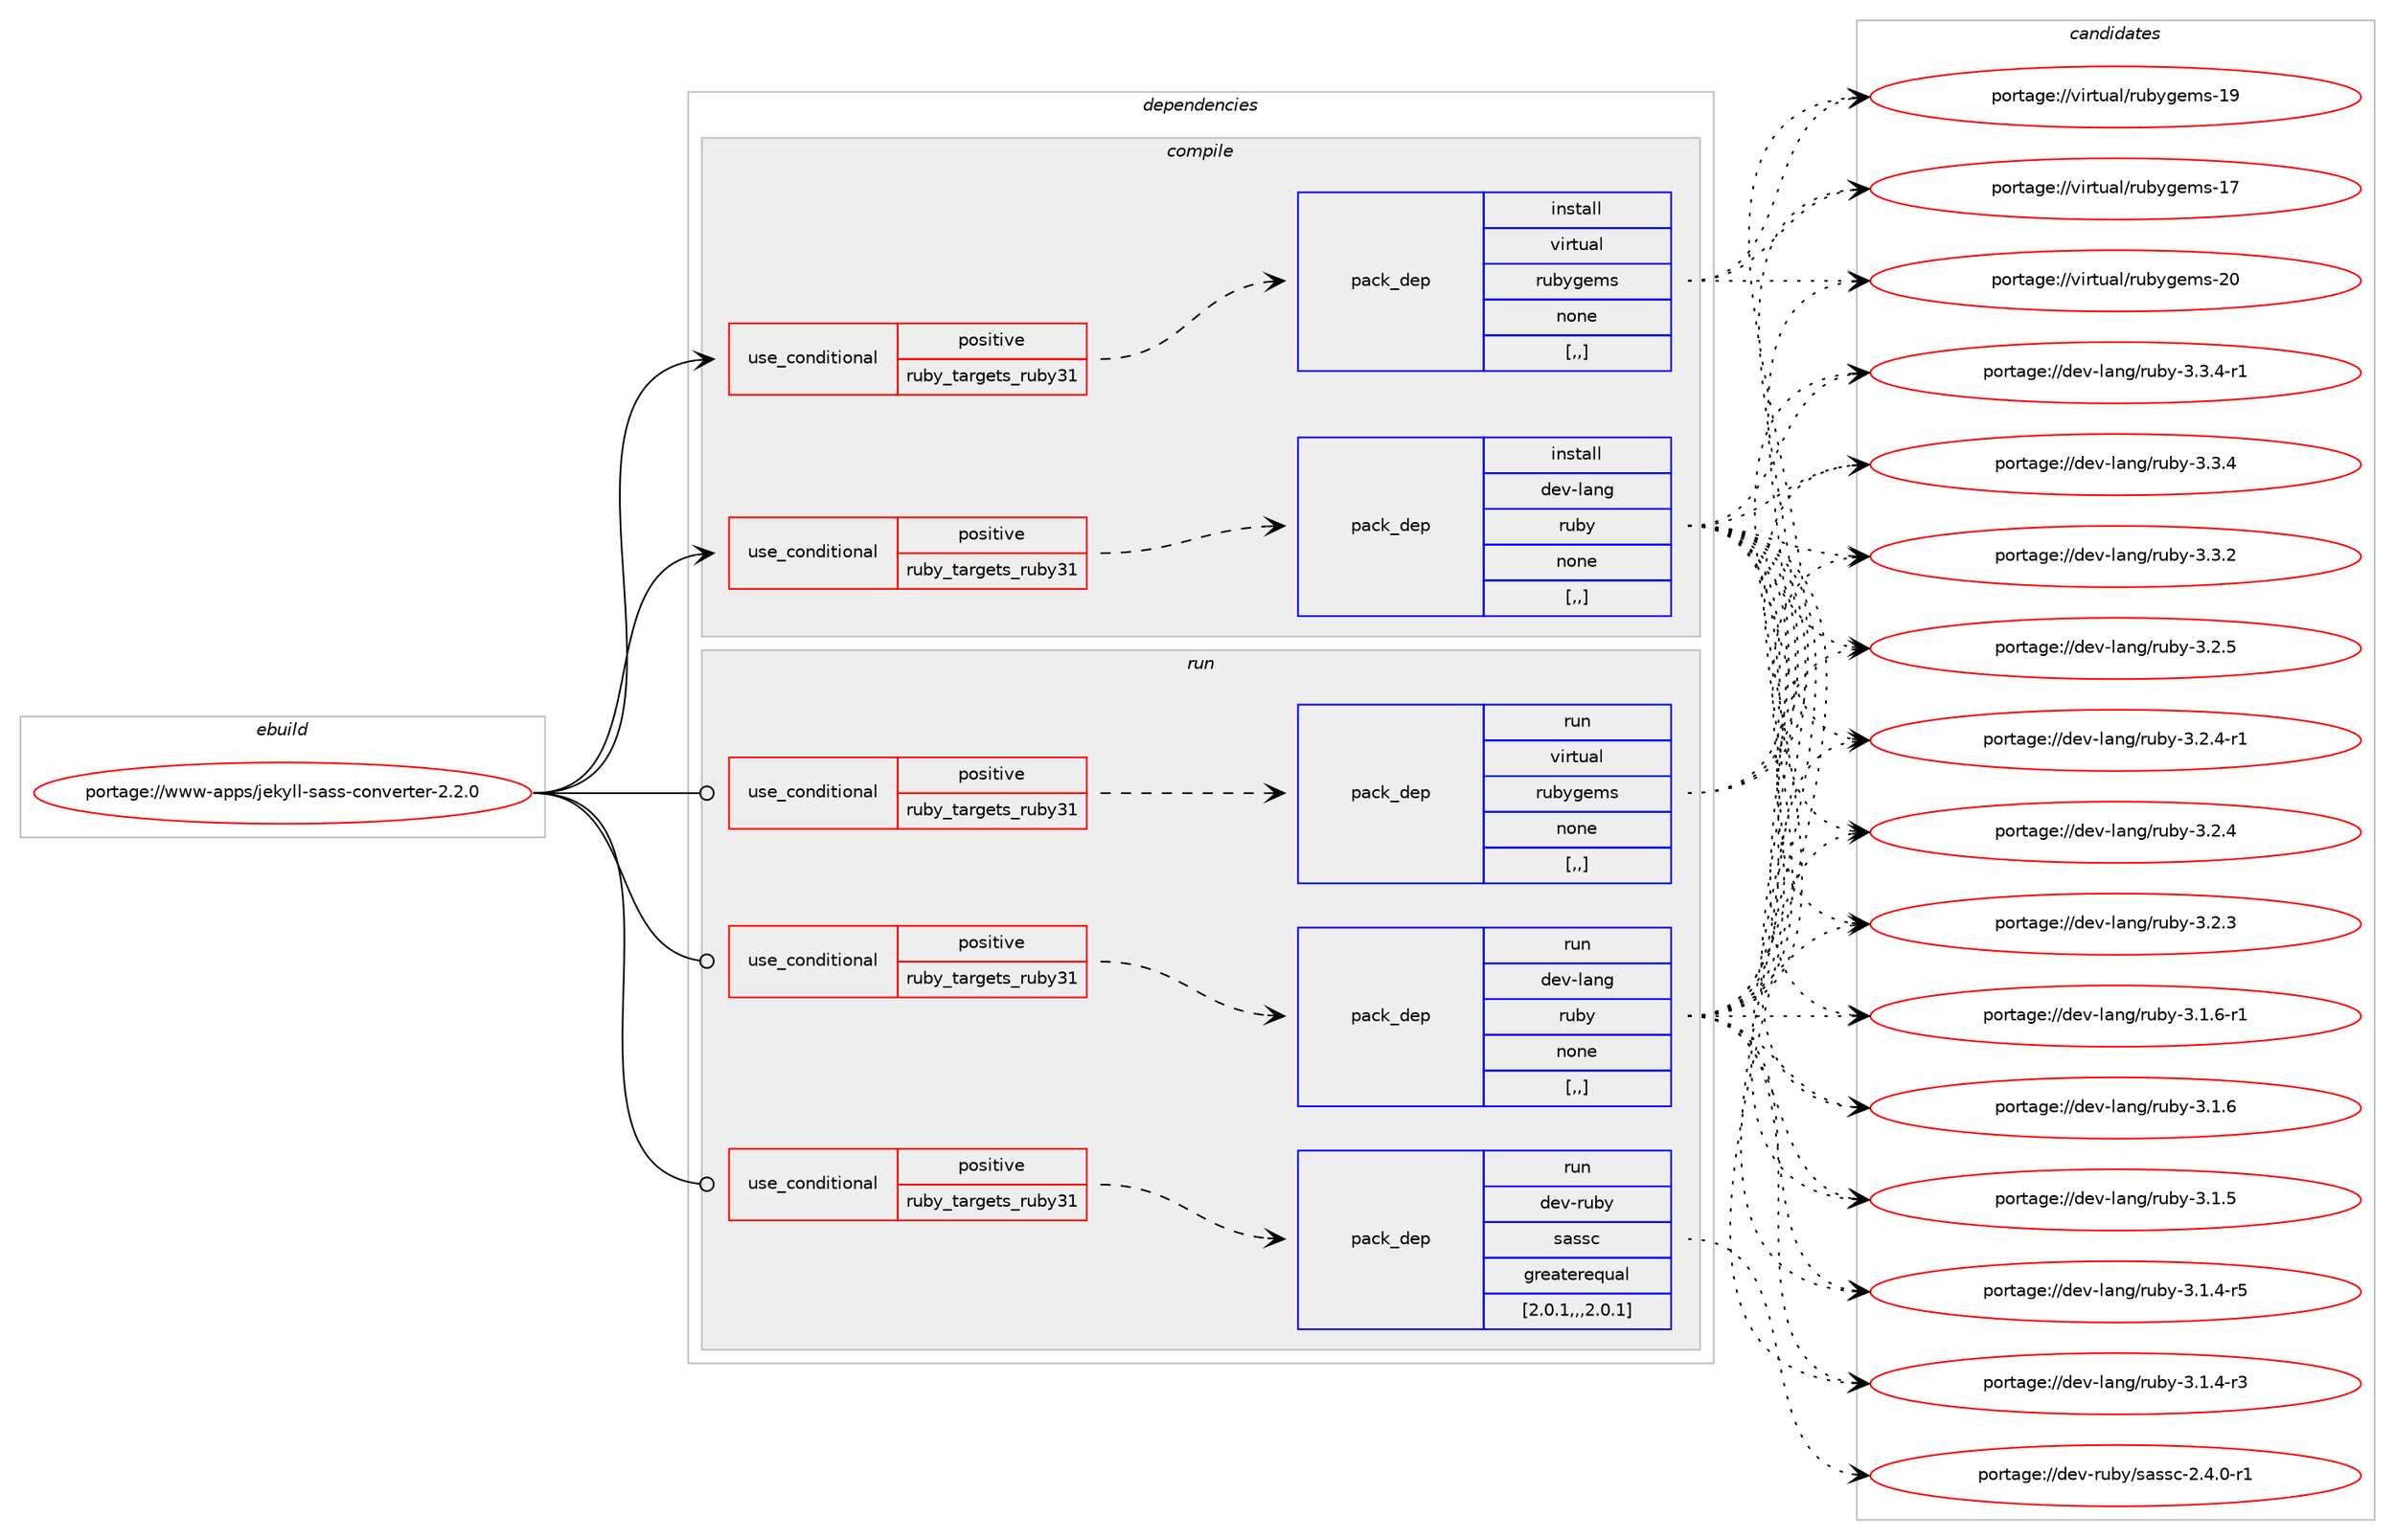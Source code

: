 digraph prolog {

# *************
# Graph options
# *************

newrank=true;
concentrate=true;
compound=true;
graph [rankdir=LR,fontname=Helvetica,fontsize=10,ranksep=1.5];#, ranksep=2.5, nodesep=0.2];
edge  [arrowhead=vee];
node  [fontname=Helvetica,fontsize=10];

# **********
# The ebuild
# **********

subgraph cluster_leftcol {
color=gray;
label=<<i>ebuild</i>>;
id [label="portage://www-apps/jekyll-sass-converter-2.2.0", color=red, width=4, href="../www-apps/jekyll-sass-converter-2.2.0.svg"];
}

# ****************
# The dependencies
# ****************

subgraph cluster_midcol {
color=gray;
label=<<i>dependencies</i>>;
subgraph cluster_compile {
fillcolor="#eeeeee";
style=filled;
label=<<i>compile</i>>;
subgraph cond119016 {
dependency446940 [label=<<TABLE BORDER="0" CELLBORDER="1" CELLSPACING="0" CELLPADDING="4"><TR><TD ROWSPAN="3" CELLPADDING="10">use_conditional</TD></TR><TR><TD>positive</TD></TR><TR><TD>ruby_targets_ruby31</TD></TR></TABLE>>, shape=none, color=red];
subgraph pack324635 {
dependency446941 [label=<<TABLE BORDER="0" CELLBORDER="1" CELLSPACING="0" CELLPADDING="4" WIDTH="220"><TR><TD ROWSPAN="6" CELLPADDING="30">pack_dep</TD></TR><TR><TD WIDTH="110">install</TD></TR><TR><TD>dev-lang</TD></TR><TR><TD>ruby</TD></TR><TR><TD>none</TD></TR><TR><TD>[,,]</TD></TR></TABLE>>, shape=none, color=blue];
}
dependency446940:e -> dependency446941:w [weight=20,style="dashed",arrowhead="vee"];
}
id:e -> dependency446940:w [weight=20,style="solid",arrowhead="vee"];
subgraph cond119017 {
dependency446942 [label=<<TABLE BORDER="0" CELLBORDER="1" CELLSPACING="0" CELLPADDING="4"><TR><TD ROWSPAN="3" CELLPADDING="10">use_conditional</TD></TR><TR><TD>positive</TD></TR><TR><TD>ruby_targets_ruby31</TD></TR></TABLE>>, shape=none, color=red];
subgraph pack324636 {
dependency446943 [label=<<TABLE BORDER="0" CELLBORDER="1" CELLSPACING="0" CELLPADDING="4" WIDTH="220"><TR><TD ROWSPAN="6" CELLPADDING="30">pack_dep</TD></TR><TR><TD WIDTH="110">install</TD></TR><TR><TD>virtual</TD></TR><TR><TD>rubygems</TD></TR><TR><TD>none</TD></TR><TR><TD>[,,]</TD></TR></TABLE>>, shape=none, color=blue];
}
dependency446942:e -> dependency446943:w [weight=20,style="dashed",arrowhead="vee"];
}
id:e -> dependency446942:w [weight=20,style="solid",arrowhead="vee"];
}
subgraph cluster_compileandrun {
fillcolor="#eeeeee";
style=filled;
label=<<i>compile and run</i>>;
}
subgraph cluster_run {
fillcolor="#eeeeee";
style=filled;
label=<<i>run</i>>;
subgraph cond119018 {
dependency446944 [label=<<TABLE BORDER="0" CELLBORDER="1" CELLSPACING="0" CELLPADDING="4"><TR><TD ROWSPAN="3" CELLPADDING="10">use_conditional</TD></TR><TR><TD>positive</TD></TR><TR><TD>ruby_targets_ruby31</TD></TR></TABLE>>, shape=none, color=red];
subgraph pack324637 {
dependency446945 [label=<<TABLE BORDER="0" CELLBORDER="1" CELLSPACING="0" CELLPADDING="4" WIDTH="220"><TR><TD ROWSPAN="6" CELLPADDING="30">pack_dep</TD></TR><TR><TD WIDTH="110">run</TD></TR><TR><TD>dev-lang</TD></TR><TR><TD>ruby</TD></TR><TR><TD>none</TD></TR><TR><TD>[,,]</TD></TR></TABLE>>, shape=none, color=blue];
}
dependency446944:e -> dependency446945:w [weight=20,style="dashed",arrowhead="vee"];
}
id:e -> dependency446944:w [weight=20,style="solid",arrowhead="odot"];
subgraph cond119019 {
dependency446946 [label=<<TABLE BORDER="0" CELLBORDER="1" CELLSPACING="0" CELLPADDING="4"><TR><TD ROWSPAN="3" CELLPADDING="10">use_conditional</TD></TR><TR><TD>positive</TD></TR><TR><TD>ruby_targets_ruby31</TD></TR></TABLE>>, shape=none, color=red];
subgraph pack324638 {
dependency446947 [label=<<TABLE BORDER="0" CELLBORDER="1" CELLSPACING="0" CELLPADDING="4" WIDTH="220"><TR><TD ROWSPAN="6" CELLPADDING="30">pack_dep</TD></TR><TR><TD WIDTH="110">run</TD></TR><TR><TD>dev-ruby</TD></TR><TR><TD>sassc</TD></TR><TR><TD>greaterequal</TD></TR><TR><TD>[2.0.1,,,2.0.1]</TD></TR></TABLE>>, shape=none, color=blue];
}
dependency446946:e -> dependency446947:w [weight=20,style="dashed",arrowhead="vee"];
}
id:e -> dependency446946:w [weight=20,style="solid",arrowhead="odot"];
subgraph cond119020 {
dependency446948 [label=<<TABLE BORDER="0" CELLBORDER="1" CELLSPACING="0" CELLPADDING="4"><TR><TD ROWSPAN="3" CELLPADDING="10">use_conditional</TD></TR><TR><TD>positive</TD></TR><TR><TD>ruby_targets_ruby31</TD></TR></TABLE>>, shape=none, color=red];
subgraph pack324639 {
dependency446949 [label=<<TABLE BORDER="0" CELLBORDER="1" CELLSPACING="0" CELLPADDING="4" WIDTH="220"><TR><TD ROWSPAN="6" CELLPADDING="30">pack_dep</TD></TR><TR><TD WIDTH="110">run</TD></TR><TR><TD>virtual</TD></TR><TR><TD>rubygems</TD></TR><TR><TD>none</TD></TR><TR><TD>[,,]</TD></TR></TABLE>>, shape=none, color=blue];
}
dependency446948:e -> dependency446949:w [weight=20,style="dashed",arrowhead="vee"];
}
id:e -> dependency446948:w [weight=20,style="solid",arrowhead="odot"];
}
}

# **************
# The candidates
# **************

subgraph cluster_choices {
rank=same;
color=gray;
label=<<i>candidates</i>>;

subgraph choice324635 {
color=black;
nodesep=1;
choice100101118451089711010347114117981214551465146524511449 [label="portage://dev-lang/ruby-3.3.4-r1", color=red, width=4,href="../dev-lang/ruby-3.3.4-r1.svg"];
choice10010111845108971101034711411798121455146514652 [label="portage://dev-lang/ruby-3.3.4", color=red, width=4,href="../dev-lang/ruby-3.3.4.svg"];
choice10010111845108971101034711411798121455146514650 [label="portage://dev-lang/ruby-3.3.2", color=red, width=4,href="../dev-lang/ruby-3.3.2.svg"];
choice10010111845108971101034711411798121455146504653 [label="portage://dev-lang/ruby-3.2.5", color=red, width=4,href="../dev-lang/ruby-3.2.5.svg"];
choice100101118451089711010347114117981214551465046524511449 [label="portage://dev-lang/ruby-3.2.4-r1", color=red, width=4,href="../dev-lang/ruby-3.2.4-r1.svg"];
choice10010111845108971101034711411798121455146504652 [label="portage://dev-lang/ruby-3.2.4", color=red, width=4,href="../dev-lang/ruby-3.2.4.svg"];
choice10010111845108971101034711411798121455146504651 [label="portage://dev-lang/ruby-3.2.3", color=red, width=4,href="../dev-lang/ruby-3.2.3.svg"];
choice100101118451089711010347114117981214551464946544511449 [label="portage://dev-lang/ruby-3.1.6-r1", color=red, width=4,href="../dev-lang/ruby-3.1.6-r1.svg"];
choice10010111845108971101034711411798121455146494654 [label="portage://dev-lang/ruby-3.1.6", color=red, width=4,href="../dev-lang/ruby-3.1.6.svg"];
choice10010111845108971101034711411798121455146494653 [label="portage://dev-lang/ruby-3.1.5", color=red, width=4,href="../dev-lang/ruby-3.1.5.svg"];
choice100101118451089711010347114117981214551464946524511453 [label="portage://dev-lang/ruby-3.1.4-r5", color=red, width=4,href="../dev-lang/ruby-3.1.4-r5.svg"];
choice100101118451089711010347114117981214551464946524511451 [label="portage://dev-lang/ruby-3.1.4-r3", color=red, width=4,href="../dev-lang/ruby-3.1.4-r3.svg"];
dependency446941:e -> choice100101118451089711010347114117981214551465146524511449:w [style=dotted,weight="100"];
dependency446941:e -> choice10010111845108971101034711411798121455146514652:w [style=dotted,weight="100"];
dependency446941:e -> choice10010111845108971101034711411798121455146514650:w [style=dotted,weight="100"];
dependency446941:e -> choice10010111845108971101034711411798121455146504653:w [style=dotted,weight="100"];
dependency446941:e -> choice100101118451089711010347114117981214551465046524511449:w [style=dotted,weight="100"];
dependency446941:e -> choice10010111845108971101034711411798121455146504652:w [style=dotted,weight="100"];
dependency446941:e -> choice10010111845108971101034711411798121455146504651:w [style=dotted,weight="100"];
dependency446941:e -> choice100101118451089711010347114117981214551464946544511449:w [style=dotted,weight="100"];
dependency446941:e -> choice10010111845108971101034711411798121455146494654:w [style=dotted,weight="100"];
dependency446941:e -> choice10010111845108971101034711411798121455146494653:w [style=dotted,weight="100"];
dependency446941:e -> choice100101118451089711010347114117981214551464946524511453:w [style=dotted,weight="100"];
dependency446941:e -> choice100101118451089711010347114117981214551464946524511451:w [style=dotted,weight="100"];
}
subgraph choice324636 {
color=black;
nodesep=1;
choice118105114116117971084711411798121103101109115455048 [label="portage://virtual/rubygems-20", color=red, width=4,href="../virtual/rubygems-20.svg"];
choice118105114116117971084711411798121103101109115454957 [label="portage://virtual/rubygems-19", color=red, width=4,href="../virtual/rubygems-19.svg"];
choice118105114116117971084711411798121103101109115454955 [label="portage://virtual/rubygems-17", color=red, width=4,href="../virtual/rubygems-17.svg"];
dependency446943:e -> choice118105114116117971084711411798121103101109115455048:w [style=dotted,weight="100"];
dependency446943:e -> choice118105114116117971084711411798121103101109115454957:w [style=dotted,weight="100"];
dependency446943:e -> choice118105114116117971084711411798121103101109115454955:w [style=dotted,weight="100"];
}
subgraph choice324637 {
color=black;
nodesep=1;
choice100101118451089711010347114117981214551465146524511449 [label="portage://dev-lang/ruby-3.3.4-r1", color=red, width=4,href="../dev-lang/ruby-3.3.4-r1.svg"];
choice10010111845108971101034711411798121455146514652 [label="portage://dev-lang/ruby-3.3.4", color=red, width=4,href="../dev-lang/ruby-3.3.4.svg"];
choice10010111845108971101034711411798121455146514650 [label="portage://dev-lang/ruby-3.3.2", color=red, width=4,href="../dev-lang/ruby-3.3.2.svg"];
choice10010111845108971101034711411798121455146504653 [label="portage://dev-lang/ruby-3.2.5", color=red, width=4,href="../dev-lang/ruby-3.2.5.svg"];
choice100101118451089711010347114117981214551465046524511449 [label="portage://dev-lang/ruby-3.2.4-r1", color=red, width=4,href="../dev-lang/ruby-3.2.4-r1.svg"];
choice10010111845108971101034711411798121455146504652 [label="portage://dev-lang/ruby-3.2.4", color=red, width=4,href="../dev-lang/ruby-3.2.4.svg"];
choice10010111845108971101034711411798121455146504651 [label="portage://dev-lang/ruby-3.2.3", color=red, width=4,href="../dev-lang/ruby-3.2.3.svg"];
choice100101118451089711010347114117981214551464946544511449 [label="portage://dev-lang/ruby-3.1.6-r1", color=red, width=4,href="../dev-lang/ruby-3.1.6-r1.svg"];
choice10010111845108971101034711411798121455146494654 [label="portage://dev-lang/ruby-3.1.6", color=red, width=4,href="../dev-lang/ruby-3.1.6.svg"];
choice10010111845108971101034711411798121455146494653 [label="portage://dev-lang/ruby-3.1.5", color=red, width=4,href="../dev-lang/ruby-3.1.5.svg"];
choice100101118451089711010347114117981214551464946524511453 [label="portage://dev-lang/ruby-3.1.4-r5", color=red, width=4,href="../dev-lang/ruby-3.1.4-r5.svg"];
choice100101118451089711010347114117981214551464946524511451 [label="portage://dev-lang/ruby-3.1.4-r3", color=red, width=4,href="../dev-lang/ruby-3.1.4-r3.svg"];
dependency446945:e -> choice100101118451089711010347114117981214551465146524511449:w [style=dotted,weight="100"];
dependency446945:e -> choice10010111845108971101034711411798121455146514652:w [style=dotted,weight="100"];
dependency446945:e -> choice10010111845108971101034711411798121455146514650:w [style=dotted,weight="100"];
dependency446945:e -> choice10010111845108971101034711411798121455146504653:w [style=dotted,weight="100"];
dependency446945:e -> choice100101118451089711010347114117981214551465046524511449:w [style=dotted,weight="100"];
dependency446945:e -> choice10010111845108971101034711411798121455146504652:w [style=dotted,weight="100"];
dependency446945:e -> choice10010111845108971101034711411798121455146504651:w [style=dotted,weight="100"];
dependency446945:e -> choice100101118451089711010347114117981214551464946544511449:w [style=dotted,weight="100"];
dependency446945:e -> choice10010111845108971101034711411798121455146494654:w [style=dotted,weight="100"];
dependency446945:e -> choice10010111845108971101034711411798121455146494653:w [style=dotted,weight="100"];
dependency446945:e -> choice100101118451089711010347114117981214551464946524511453:w [style=dotted,weight="100"];
dependency446945:e -> choice100101118451089711010347114117981214551464946524511451:w [style=dotted,weight="100"];
}
subgraph choice324638 {
color=black;
nodesep=1;
choice10010111845114117981214711597115115994550465246484511449 [label="portage://dev-ruby/sassc-2.4.0-r1", color=red, width=4,href="../dev-ruby/sassc-2.4.0-r1.svg"];
dependency446947:e -> choice10010111845114117981214711597115115994550465246484511449:w [style=dotted,weight="100"];
}
subgraph choice324639 {
color=black;
nodesep=1;
choice118105114116117971084711411798121103101109115455048 [label="portage://virtual/rubygems-20", color=red, width=4,href="../virtual/rubygems-20.svg"];
choice118105114116117971084711411798121103101109115454957 [label="portage://virtual/rubygems-19", color=red, width=4,href="../virtual/rubygems-19.svg"];
choice118105114116117971084711411798121103101109115454955 [label="portage://virtual/rubygems-17", color=red, width=4,href="../virtual/rubygems-17.svg"];
dependency446949:e -> choice118105114116117971084711411798121103101109115455048:w [style=dotted,weight="100"];
dependency446949:e -> choice118105114116117971084711411798121103101109115454957:w [style=dotted,weight="100"];
dependency446949:e -> choice118105114116117971084711411798121103101109115454955:w [style=dotted,weight="100"];
}
}

}
